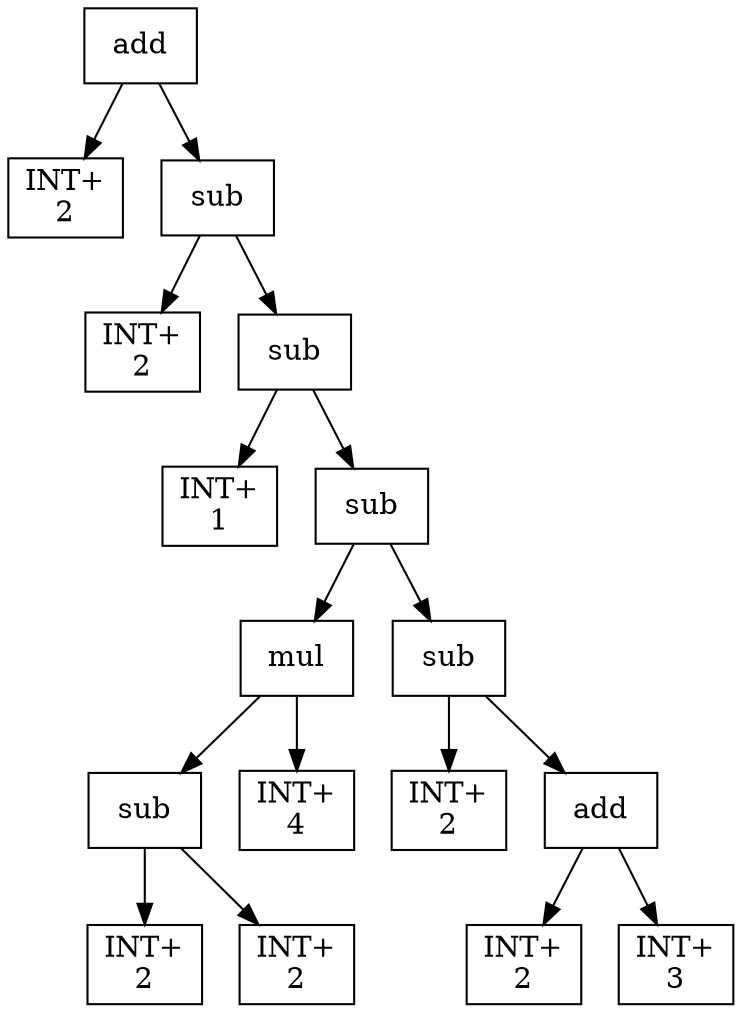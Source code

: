 digraph expr {
  node [shape=box];
  n1 [label="add"];
  n2 [label="INT+\n2"];
  n3 [label="sub"];
  n4 [label="INT+\n2"];
  n5 [label="sub"];
  n6 [label="INT+\n1"];
  n7 [label="sub"];
  n8 [label="mul"];
  n9 [label="sub"];
  n10 [label="INT+\n2"];
  n11 [label="INT+\n2"];
  n9 -> n10;
  n9 -> n11;
  n12 [label="INT+\n4"];
  n8 -> n9;
  n8 -> n12;
  n13 [label="sub"];
  n14 [label="INT+\n2"];
  n15 [label="add"];
  n16 [label="INT+\n2"];
  n17 [label="INT+\n3"];
  n15 -> n16;
  n15 -> n17;
  n13 -> n14;
  n13 -> n15;
  n7 -> n8;
  n7 -> n13;
  n5 -> n6;
  n5 -> n7;
  n3 -> n4;
  n3 -> n5;
  n1 -> n2;
  n1 -> n3;
}